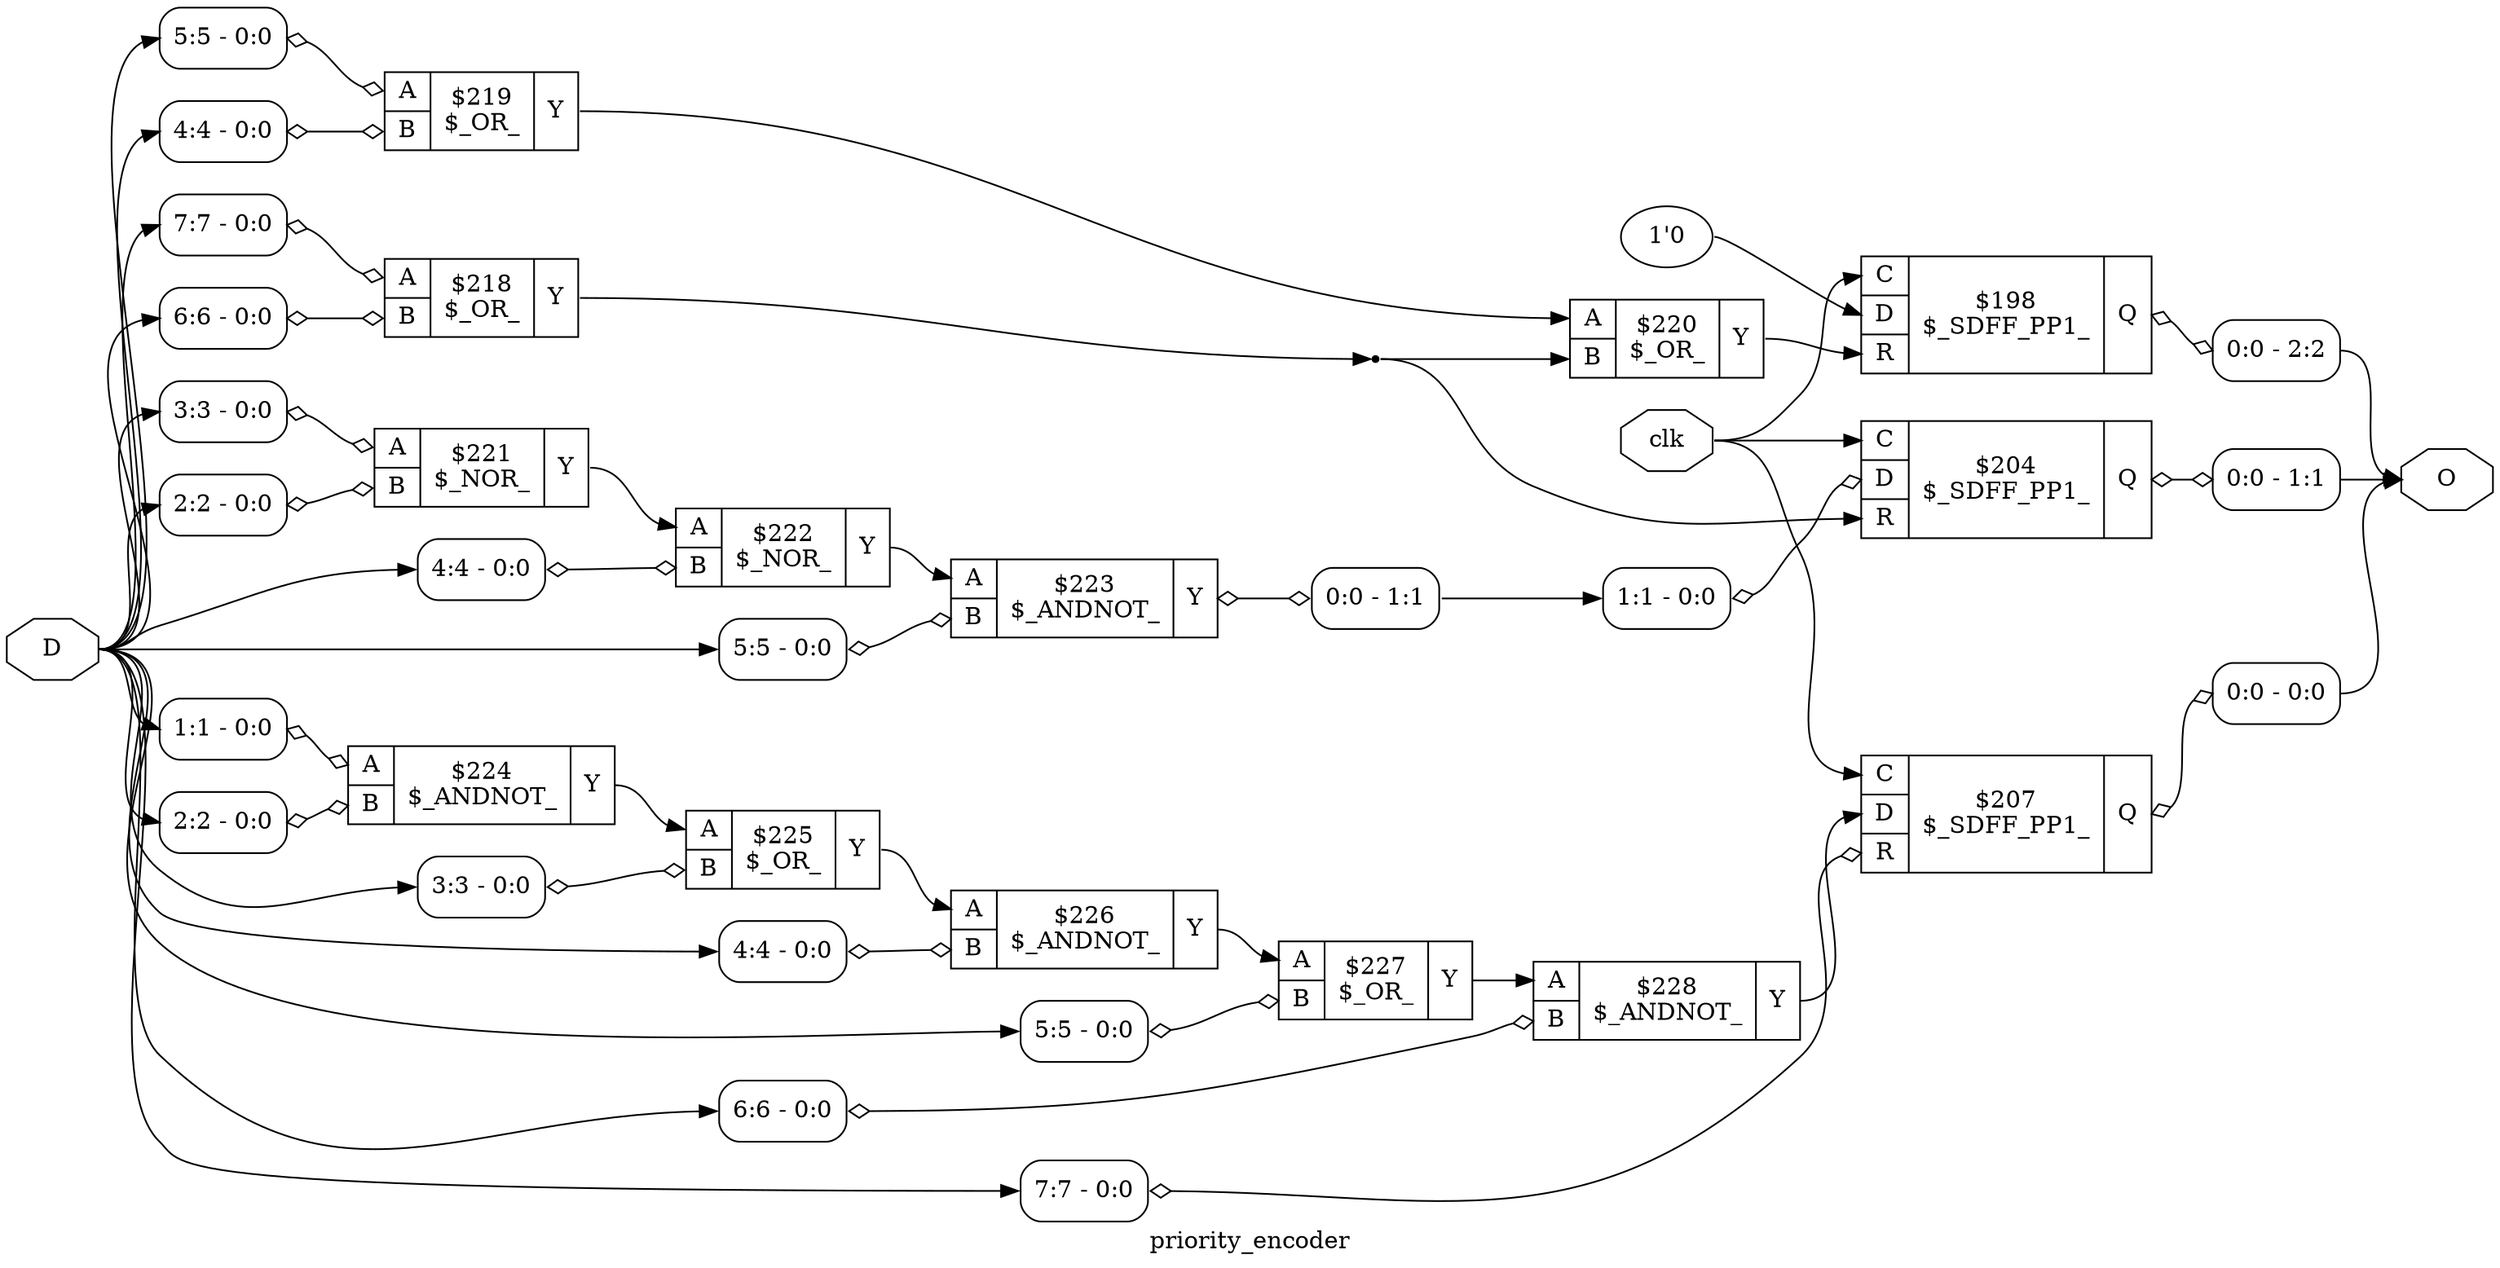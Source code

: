 digraph "priority_encoder" {
label="priority_encoder";
rankdir="LR";
remincross=true;
n12 [ shape=octagon, label="D", color="black", fontcolor="black" ];
n13 [ shape=octagon, label="O", color="black", fontcolor="black" ];
n14 [ shape=octagon, label="clk", color="black", fontcolor="black" ];
c18 [ shape=record, label="{{<p15> A|<p16> B}|$218\n$_OR_|{<p17> Y}}",  ];
x0 [ shape=record, style=rounded, label="<s0> 7:7 - 0:0 ", color="black", fontcolor="black" ];
x0:e -> c18:p15:w [arrowhead=odiamond, arrowtail=odiamond, dir=both, color="black", fontcolor="black", label=""];
x1 [ shape=record, style=rounded, label="<s0> 6:6 - 0:0 ", color="black", fontcolor="black" ];
x1:e -> c18:p16:w [arrowhead=odiamond, arrowtail=odiamond, dir=both, color="black", fontcolor="black", label=""];
c19 [ shape=record, label="{{<p15> A|<p16> B}|$219\n$_OR_|{<p17> Y}}",  ];
x2 [ shape=record, style=rounded, label="<s0> 5:5 - 0:0 ", color="black", fontcolor="black" ];
x2:e -> c19:p15:w [arrowhead=odiamond, arrowtail=odiamond, dir=both, color="black", fontcolor="black", label=""];
x3 [ shape=record, style=rounded, label="<s0> 4:4 - 0:0 ", color="black", fontcolor="black" ];
x3:e -> c19:p16:w [arrowhead=odiamond, arrowtail=odiamond, dir=both, color="black", fontcolor="black", label=""];
c20 [ shape=record, label="{{<p15> A|<p16> B}|$220\n$_OR_|{<p17> Y}}",  ];
c21 [ shape=record, label="{{<p15> A|<p16> B}|$221\n$_NOR_|{<p17> Y}}",  ];
x4 [ shape=record, style=rounded, label="<s0> 3:3 - 0:0 ", color="black", fontcolor="black" ];
x4:e -> c21:p15:w [arrowhead=odiamond, arrowtail=odiamond, dir=both, color="black", fontcolor="black", label=""];
x5 [ shape=record, style=rounded, label="<s0> 2:2 - 0:0 ", color="black", fontcolor="black" ];
x5:e -> c21:p16:w [arrowhead=odiamond, arrowtail=odiamond, dir=both, color="black", fontcolor="black", label=""];
c22 [ shape=record, label="{{<p15> A|<p16> B}|$222\n$_NOR_|{<p17> Y}}",  ];
x6 [ shape=record, style=rounded, label="<s0> 4:4 - 0:0 ", color="black", fontcolor="black" ];
x6:e -> c22:p16:w [arrowhead=odiamond, arrowtail=odiamond, dir=both, color="black", fontcolor="black", label=""];
c23 [ shape=record, label="{{<p15> A|<p16> B}|$223\n$_ANDNOT_|{<p17> Y}}",  ];
x7 [ shape=record, style=rounded, label="<s0> 5:5 - 0:0 ", color="black", fontcolor="black" ];
x7:e -> c23:p16:w [arrowhead=odiamond, arrowtail=odiamond, dir=both, color="black", fontcolor="black", label=""];
x8 [ shape=record, style=rounded, label="<s0> 0:0 - 1:1 ", color="black", fontcolor="black" ];
c23:p17:e -> x8:w [arrowhead=odiamond, arrowtail=odiamond, dir=both, color="black", fontcolor="black", label=""];
c24 [ shape=record, label="{{<p15> A|<p16> B}|$224\n$_ANDNOT_|{<p17> Y}}",  ];
x9 [ shape=record, style=rounded, label="<s0> 1:1 - 0:0 ", color="black", fontcolor="black" ];
x9:e -> c24:p15:w [arrowhead=odiamond, arrowtail=odiamond, dir=both, color="black", fontcolor="black", label=""];
x10 [ shape=record, style=rounded, label="<s0> 2:2 - 0:0 ", color="black", fontcolor="black" ];
x10:e -> c24:p16:w [arrowhead=odiamond, arrowtail=odiamond, dir=both, color="black", fontcolor="black", label=""];
c25 [ shape=record, label="{{<p15> A|<p16> B}|$225\n$_OR_|{<p17> Y}}",  ];
x11 [ shape=record, style=rounded, label="<s0> 3:3 - 0:0 ", color="black", fontcolor="black" ];
x11:e -> c25:p16:w [arrowhead=odiamond, arrowtail=odiamond, dir=both, color="black", fontcolor="black", label=""];
c26 [ shape=record, label="{{<p15> A|<p16> B}|$226\n$_ANDNOT_|{<p17> Y}}",  ];
x12 [ shape=record, style=rounded, label="<s0> 4:4 - 0:0 ", color="black", fontcolor="black" ];
x12:e -> c26:p16:w [arrowhead=odiamond, arrowtail=odiamond, dir=both, color="black", fontcolor="black", label=""];
c27 [ shape=record, label="{{<p15> A|<p16> B}|$227\n$_OR_|{<p17> Y}}",  ];
x13 [ shape=record, style=rounded, label="<s0> 5:5 - 0:0 ", color="black", fontcolor="black" ];
x13:e -> c27:p16:w [arrowhead=odiamond, arrowtail=odiamond, dir=both, color="black", fontcolor="black", label=""];
c28 [ shape=record, label="{{<p15> A|<p16> B}|$228\n$_ANDNOT_|{<p17> Y}}",  ];
x14 [ shape=record, style=rounded, label="<s0> 6:6 - 0:0 ", color="black", fontcolor="black" ];
x14:e -> c28:p16:w [arrowhead=odiamond, arrowtail=odiamond, dir=both, color="black", fontcolor="black", label=""];
v15 [ label="1'0" ];
c32 [ shape=record, label="{{<p29> C|<p12> D|<p30> R}|$198\n$_SDFF_PP1_|{<p31> Q}}",  ];
x16 [ shape=record, style=rounded, label="<s0> 0:0 - 2:2 ", color="black", fontcolor="black" ];
c32:p31:e -> x16:w [arrowhead=odiamond, arrowtail=odiamond, dir=both, color="black", fontcolor="black", label=""];
c33 [ shape=record, label="{{<p29> C|<p12> D|<p30> R}|$204\n$_SDFF_PP1_|{<p31> Q}}",  ];
x17 [ shape=record, style=rounded, label="<s0> 1:1 - 0:0 ", color="black", fontcolor="black" ];
x17:e -> c33:p12:w [arrowhead=odiamond, arrowtail=odiamond, dir=both, color="black", fontcolor="black", label=""];
x18 [ shape=record, style=rounded, label="<s0> 0:0 - 1:1 ", color="black", fontcolor="black" ];
c33:p31:e -> x18:w [arrowhead=odiamond, arrowtail=odiamond, dir=both, color="black", fontcolor="black", label=""];
c34 [ shape=record, label="{{<p29> C|<p12> D|<p30> R}|$207\n$_SDFF_PP1_|{<p31> Q}}",  ];
x19 [ shape=record, style=rounded, label="<s0> 0:0 - 0:0 ", color="black", fontcolor="black" ];
c34:p31:e -> x19:w [arrowhead=odiamond, arrowtail=odiamond, dir=both, color="black", fontcolor="black", label=""];
x20 [ shape=record, style=rounded, label="<s0> 7:7 - 0:0 ", color="black", fontcolor="black" ];
x20:e -> c34:p30:w [arrowhead=odiamond, arrowtail=odiamond, dir=both, color="black", fontcolor="black", label=""];
c28:p17:e -> c34:p12:w [color="black", fontcolor="black", label=""];
c26:p17:e -> c27:p15:w [color="black", fontcolor="black", label=""];
c27:p17:e -> c28:p15:w [color="black", fontcolor="black", label=""];
n12:e -> x0:s0:w [color="black", fontcolor="black", label=""];
n12:e -> x10:s0:w [color="black", fontcolor="black", label=""];
n12:e -> x11:s0:w [color="black", fontcolor="black", label=""];
n12:e -> x12:s0:w [color="black", fontcolor="black", label=""];
n12:e -> x13:s0:w [color="black", fontcolor="black", label=""];
n12:e -> x14:s0:w [color="black", fontcolor="black", label=""];
n12:e -> x1:s0:w [color="black", fontcolor="black", label=""];
n12:e -> x20:s0:w [color="black", fontcolor="black", label=""];
n12:e -> x2:s0:w [color="black", fontcolor="black", label=""];
n12:e -> x3:s0:w [color="black", fontcolor="black", label=""];
n12:e -> x4:s0:w [color="black", fontcolor="black", label=""];
n12:e -> x5:s0:w [color="black", fontcolor="black", label=""];
n12:e -> x6:s0:w [color="black", fontcolor="black", label=""];
n12:e -> x7:s0:w [color="black", fontcolor="black", label=""];
n12:e -> x9:s0:w [color="black", fontcolor="black", label=""];
x16:s0:e -> n13:w [color="black", fontcolor="black", label=""];
x18:s0:e -> n13:w [color="black", fontcolor="black", label=""];
x19:s0:e -> n13:w [color="black", fontcolor="black", label=""];
n14:e -> c32:p29:w [color="black", fontcolor="black", label=""];
n14:e -> c33:p29:w [color="black", fontcolor="black", label=""];
n14:e -> c34:p29:w [color="black", fontcolor="black", label=""];
x8:s0:e -> x17:s0:w [color="black", fontcolor="black", label=""];
c20:p17:e -> c32:p30:w [color="black", fontcolor="black", label=""];
n4 [ shape=point ];
c18:p17:e -> n4:w [color="black", fontcolor="black", label=""];
n4:e -> c20:p16:w [color="black", fontcolor="black", label=""];
n4:e -> c33:p30:w [color="black", fontcolor="black", label=""];
c19:p17:e -> c20:p15:w [color="black", fontcolor="black", label=""];
c21:p17:e -> c22:p15:w [color="black", fontcolor="black", label=""];
c22:p17:e -> c23:p15:w [color="black", fontcolor="black", label=""];
c24:p17:e -> c25:p15:w [color="black", fontcolor="black", label=""];
c25:p17:e -> c26:p15:w [color="black", fontcolor="black", label=""];
v15:e -> c32:p12:w [color="black", fontcolor="black", label=""];
}
